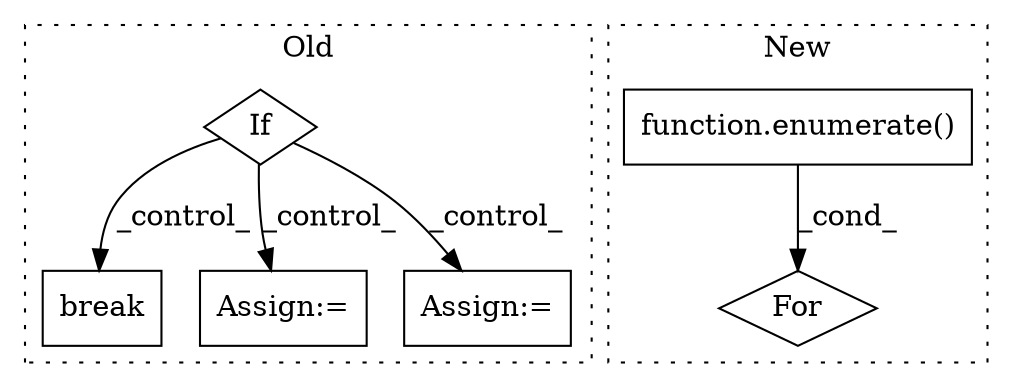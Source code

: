 digraph G {
subgraph cluster0 {
1 [label="break" a="94" s="2214" l="5" shape="box"];
3 [label="If" a="96" s="2085" l="3" shape="diamond"];
4 [label="Assign:=" a="68" s="2127" l="4" shape="box"];
6 [label="Assign:=" a="68" s="2269" l="4" shape="box"];
label = "Old";
style="dotted";
}
subgraph cluster1 {
2 [label="function.enumerate()" a="75" s="2313,2334" l="10,1" shape="box"];
5 [label="For" a="107" s="2293,2335" l="4,69" shape="diamond"];
label = "New";
style="dotted";
}
2 -> 5 [label="_cond_"];
3 -> 6 [label="_control_"];
3 -> 1 [label="_control_"];
3 -> 4 [label="_control_"];
}